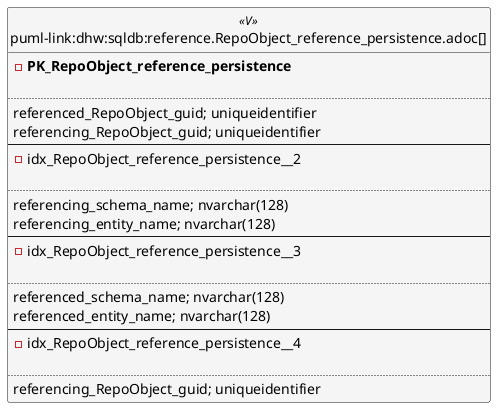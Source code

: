 @startuml
left to right direction
'top to bottom direction
hide circle
'avoide "." issues:
set namespaceSeparator none


skinparam class {
  BackgroundColor White
  BackgroundColor<<FN>> Yellow
  BackgroundColor<<FS>> Yellow
  BackgroundColor<<FT>> LightGray
  BackgroundColor<<IF>> Yellow
  BackgroundColor<<IS>> Yellow
  BackgroundColor<<P>> Aqua
  BackgroundColor<<PC>> Aqua
  BackgroundColor<<SN>> Yellow
  BackgroundColor<<SO>> SlateBlue
  BackgroundColor<<TF>> LightGray
  BackgroundColor<<TR>> Tomato
  BackgroundColor<<U>> White
  BackgroundColor<<V>> WhiteSmoke
  BackgroundColor<<X>> Aqua
  BackgroundColor<<external>> AliceBlue
}


entity "puml-link:dhw:sqldb:reference.RepoObject_reference_persistence.adoc[]" as reference.RepoObject_reference_persistence << V >> {
- **PK_RepoObject_reference_persistence**

..
referenced_RepoObject_guid; uniqueidentifier
referencing_RepoObject_guid; uniqueidentifier
--
- idx_RepoObject_reference_persistence__2

..
referencing_schema_name; nvarchar(128)
referencing_entity_name; nvarchar(128)
--
- idx_RepoObject_reference_persistence__3

..
referenced_schema_name; nvarchar(128)
referenced_entity_name; nvarchar(128)
--
- idx_RepoObject_reference_persistence__4

..
referencing_RepoObject_guid; uniqueidentifier
}


@enduml


